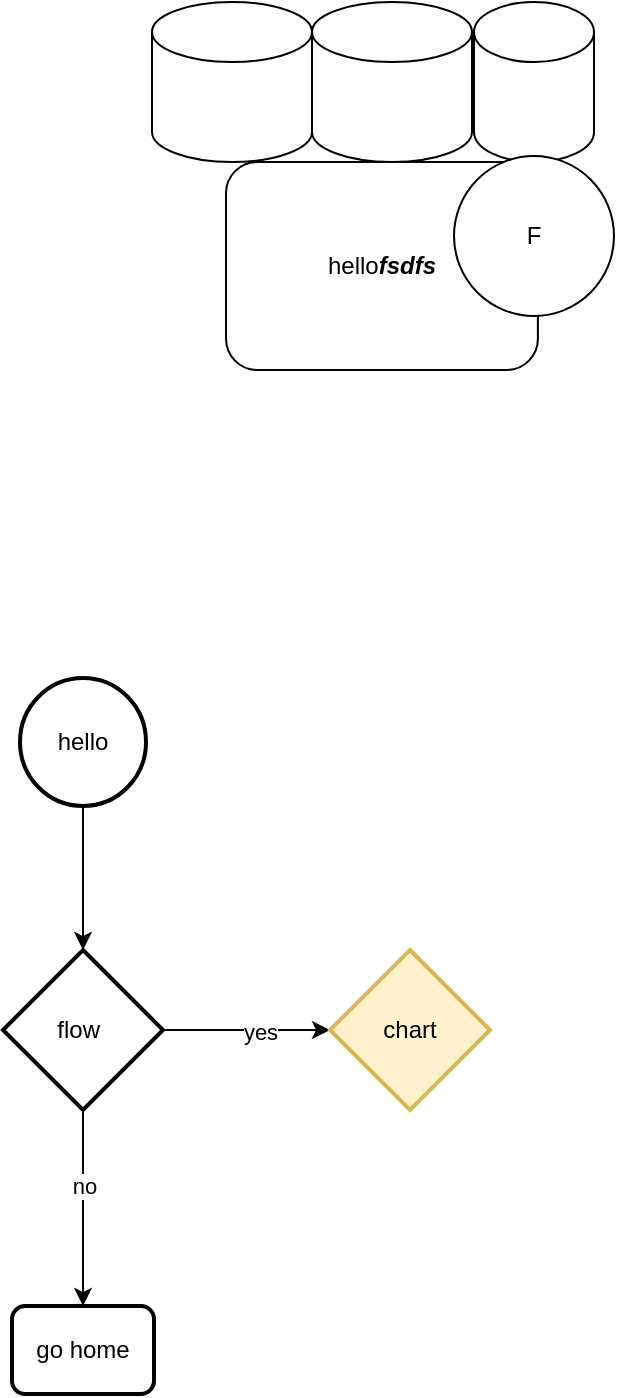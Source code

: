 <mxfile version="24.7.6">
  <diagram name="Strona-1" id="unGjoMJOdNWIN70D5i5L">
    <mxGraphModel dx="1774" dy="1171" grid="0" gridSize="10" guides="1" tooltips="1" connect="1" arrows="1" fold="1" page="1" pageScale="1" pageWidth="827" pageHeight="1169" math="0" shadow="0">
      <root>
        <mxCell id="0" />
        <mxCell id="1" parent="0" />
        <mxCell id="M_gm1hJ1ErPiGZ6KsoS2-5" value="" style="whiteSpace=wrap;html=1;shape=cylinder3;boundedLbl=1;backgroundOutline=1;size=15;" vertex="1" parent="1">
          <mxGeometry x="167" y="96" width="80" height="80" as="geometry" />
        </mxCell>
        <mxCell id="M_gm1hJ1ErPiGZ6KsoS2-1" value="&lt;span style=&quot;font-style: normal; font-weight: normal;&quot;&gt;hello&lt;/span&gt;fsdfs" style="rounded=1;whiteSpace=wrap;html=1;shape=label;fixedSize=1;direction=east;fontStyle=3" vertex="1" parent="1">
          <mxGeometry x="204" y="176" width="155.95" height="104" as="geometry" />
        </mxCell>
        <UserObject label="" tooltip="DB" id="M_gm1hJ1ErPiGZ6KsoS2-6">
          <mxCell style="shape=cylinder3;whiteSpace=wrap;html=1;boundedLbl=1;backgroundOutline=1;size=15;direction=east;" vertex="1" parent="1">
            <mxGeometry x="328" y="96" width="60" height="80" as="geometry" />
          </mxCell>
        </UserObject>
        <mxCell id="M_gm1hJ1ErPiGZ6KsoS2-15" value="" style="whiteSpace=wrap;html=1;shape=cylinder3;boundedLbl=1;backgroundOutline=1;size=15;rotation=0;" vertex="1" parent="1">
          <mxGeometry x="296" y="96" width="80" height="80" relative="1" as="geometry">
            <mxPoint x="247" y="96" as="offset" />
          </mxGeometry>
        </mxCell>
        <mxCell id="M_gm1hJ1ErPiGZ6KsoS2-18" value="F" style="ellipse;whiteSpace=wrap;html=1;" vertex="1" parent="1">
          <mxGeometry x="318" y="173" width="80" height="80" as="geometry" />
        </mxCell>
        <mxCell id="M_gm1hJ1ErPiGZ6KsoS2-21" value="" style="edgeStyle=orthogonalEdgeStyle;rounded=0;orthogonalLoop=1;jettySize=auto;html=1;" edge="1" parent="1" source="M_gm1hJ1ErPiGZ6KsoS2-19" target="M_gm1hJ1ErPiGZ6KsoS2-20">
          <mxGeometry relative="1" as="geometry" />
        </mxCell>
        <mxCell id="M_gm1hJ1ErPiGZ6KsoS2-19" value="hello" style="strokeWidth=2;html=1;shape=mxgraph.flowchart.start_2;whiteSpace=wrap;" vertex="1" parent="1">
          <mxGeometry x="101" y="434" width="63" height="64" as="geometry" />
        </mxCell>
        <mxCell id="M_gm1hJ1ErPiGZ6KsoS2-23" value="" style="edgeStyle=orthogonalEdgeStyle;rounded=0;orthogonalLoop=1;jettySize=auto;html=1;" edge="1" parent="1" source="M_gm1hJ1ErPiGZ6KsoS2-20" target="M_gm1hJ1ErPiGZ6KsoS2-22">
          <mxGeometry relative="1" as="geometry" />
        </mxCell>
        <mxCell id="M_gm1hJ1ErPiGZ6KsoS2-27" value="yes" style="edgeLabel;html=1;align=center;verticalAlign=middle;resizable=0;points=[];" vertex="1" connectable="0" parent="M_gm1hJ1ErPiGZ6KsoS2-23">
          <mxGeometry x="0.159" y="-1" relative="1" as="geometry">
            <mxPoint as="offset" />
          </mxGeometry>
        </mxCell>
        <mxCell id="M_gm1hJ1ErPiGZ6KsoS2-26" value="" style="edgeStyle=orthogonalEdgeStyle;rounded=0;orthogonalLoop=1;jettySize=auto;html=1;" edge="1" parent="1" source="M_gm1hJ1ErPiGZ6KsoS2-20" target="M_gm1hJ1ErPiGZ6KsoS2-25">
          <mxGeometry relative="1" as="geometry" />
        </mxCell>
        <mxCell id="M_gm1hJ1ErPiGZ6KsoS2-28" value="no" style="edgeLabel;html=1;align=center;verticalAlign=middle;resizable=0;points=[];" vertex="1" connectable="0" parent="M_gm1hJ1ErPiGZ6KsoS2-26">
          <mxGeometry x="-0.232" relative="1" as="geometry">
            <mxPoint as="offset" />
          </mxGeometry>
        </mxCell>
        <mxCell id="M_gm1hJ1ErPiGZ6KsoS2-20" value="flow&lt;span style=&quot;white-space: pre;&quot;&gt;&#x9;&lt;/span&gt;" style="rhombus;whiteSpace=wrap;html=1;strokeWidth=2;" vertex="1" parent="1">
          <mxGeometry x="92.5" y="570" width="80" height="80" as="geometry" />
        </mxCell>
        <mxCell id="M_gm1hJ1ErPiGZ6KsoS2-22" value="chart" style="rhombus;whiteSpace=wrap;html=1;strokeWidth=2;fillColor=#fff2cc;strokeColor=#d6b656;" vertex="1" parent="1">
          <mxGeometry x="256" y="570" width="80" height="80" as="geometry" />
        </mxCell>
        <mxCell id="M_gm1hJ1ErPiGZ6KsoS2-25" value="go home" style="rounded=1;whiteSpace=wrap;html=1;strokeWidth=2;" vertex="1" parent="1">
          <mxGeometry x="97" y="748" width="71" height="44" as="geometry" />
        </mxCell>
      </root>
    </mxGraphModel>
  </diagram>
</mxfile>
